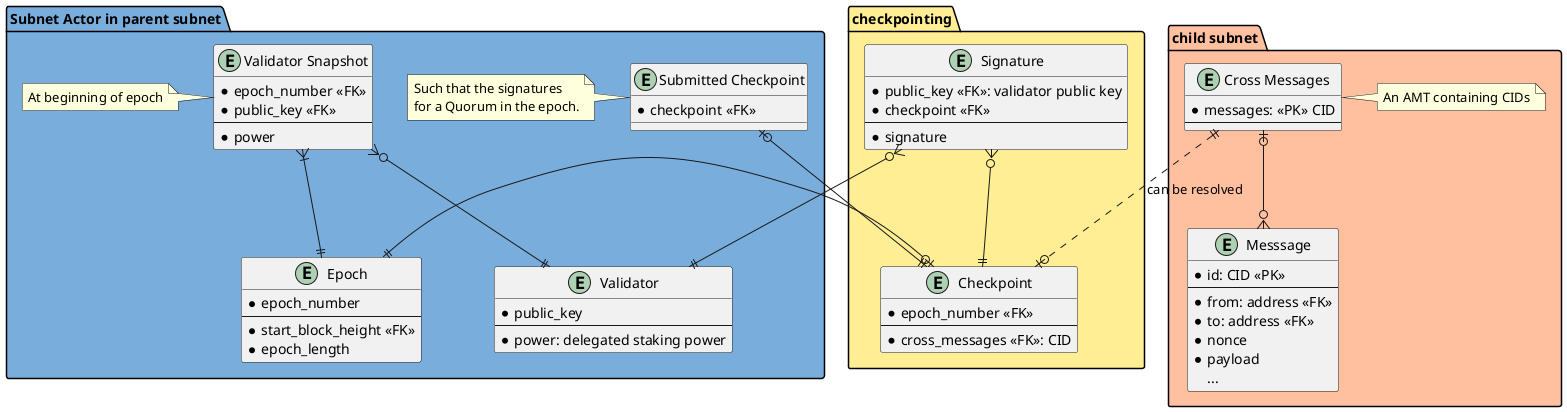 
@startuml Checkpointing Schema

package "Subnet Actor in parent subnet" #79ADDC {
  entity "Validator" as validator {
    * public_key
    --
    * power: delegated staking power
  }

  entity "Epoch" as epoch {
    * epoch_number
    --
    * start_block_height <<FK>>
    * epoch_length
  }

  entity "Validator Snapshot" as validator_snapshot {
    * epoch_number <<FK>>
    * public_key <<FK>>
    --
    * power
  }
  note left
    At beginning of epoch
  end note

  entity "Submitted Checkpoint" as submit_ckpt {
    * checkpoint <<FK>>
  }
  note left
    Such that the signatures
    for a Quorum in the epoch.
  end note
}

package "checkpointing" #FFEE93 {
  entity "Checkpoint" as ckpt {
    * epoch_number <<FK>>
    --
    * cross_messages <<FK>>: CID
  }

  entity "Signature" as sig {
    * public_key <<FK>>: validator public key
    * checkpoint <<FK>>
    --
    * signature
  }
}


package "child subnet" #FFC09F {
  entity "Cross Messages" as cross_msgs {
    * messages: <<PK>> CID
    --
  }
  note right
    An AMT containing CIDs
  end note

  entity "Messsage" as msg {
    * id: CID <<PK>>
    --
    * from: address <<FK>>
    * to: address <<FK>>
    * nonce
    * payload
    ...
  }
}

validator_snapshot }|--|| epoch
validator_snapshot }o--|| validator

ckpt |o--|| epoch
submit_ckpt |o--|| ckpt

sig }o--|| validator
sig }o--|| ckpt

cross_msgs |o--o{ msg
cross_msgs ||..o| ckpt : can be resolved

@enduml
